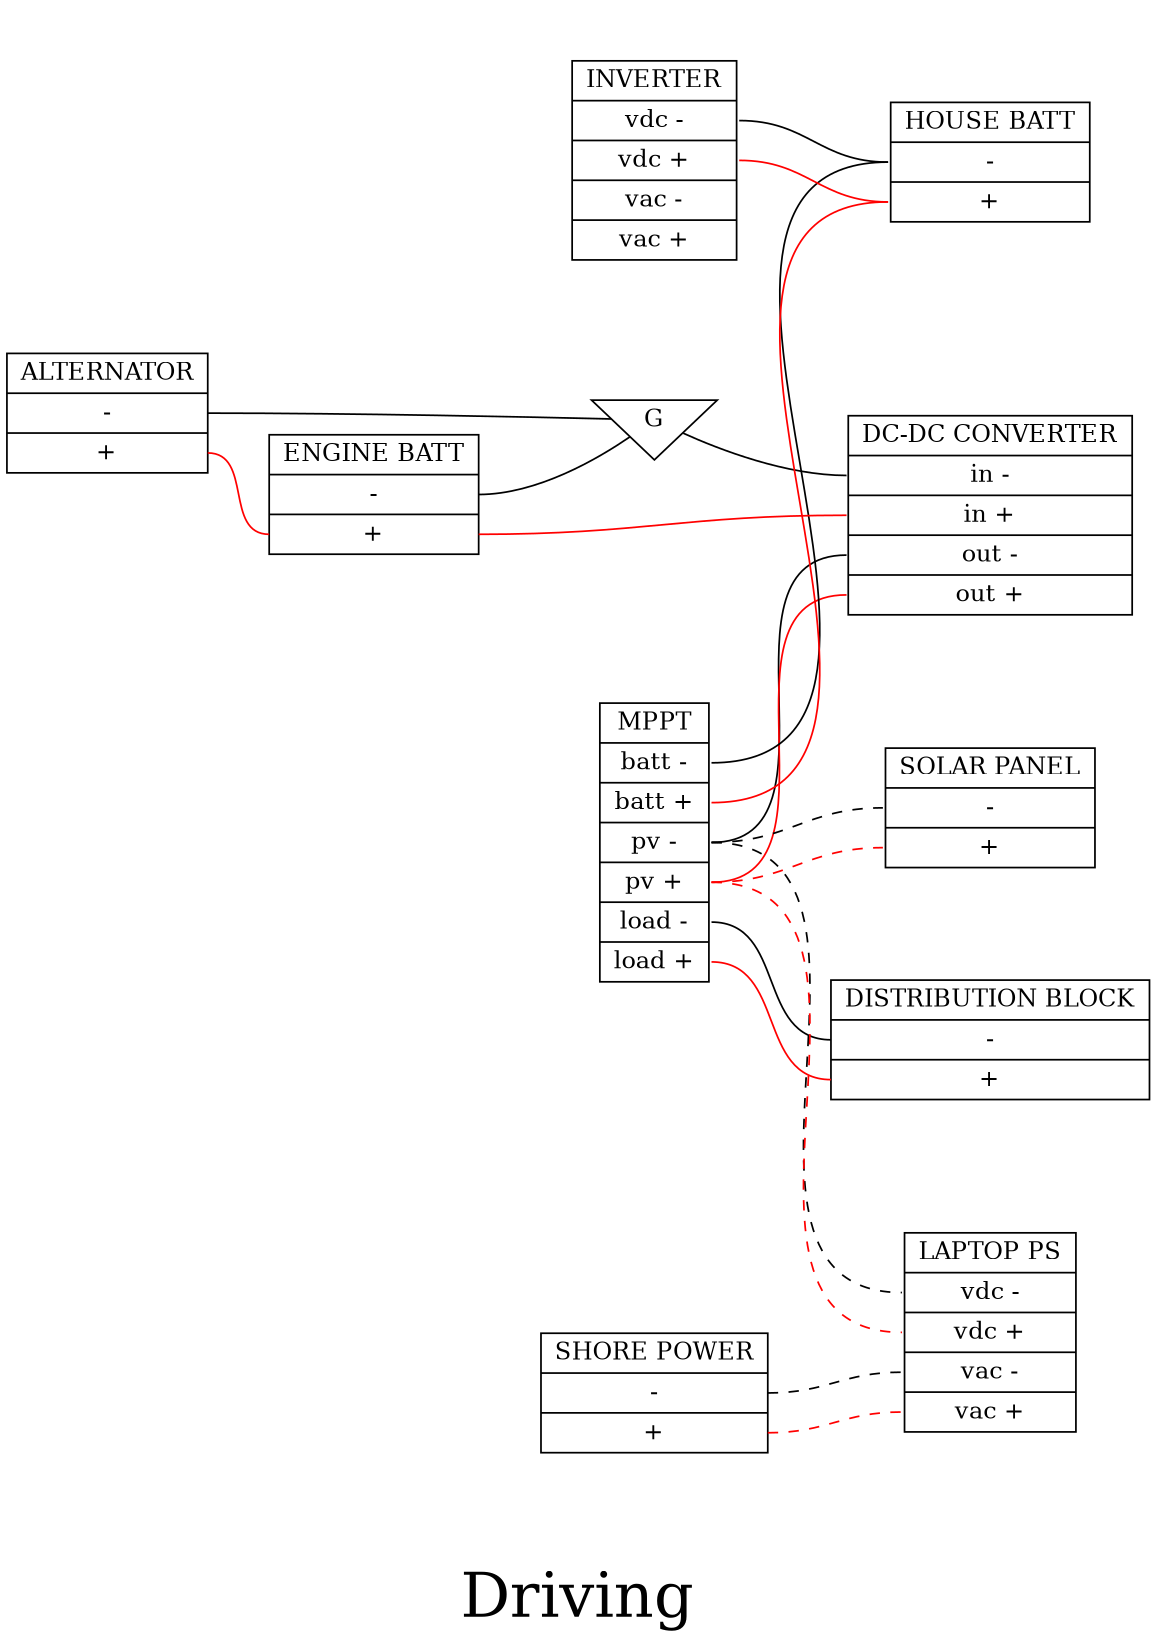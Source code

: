 graph g {
  graph [
  size = "8.5,11";
  ratio = "fill";
  rankdir = "LR"
	fontsize = 36,
  label = "\nDriving"
  ];
  "G" [
  shape = "invtriangle"
  ];
  "MPPT" [
  label = "<f0> MPPT|<f1> batt -|<f2> batt +|<f3> pv -|<f4> pv +|<f5> load -|<f6> load +"
  shape = "record"
  ];
  "DC-DC CONVERTER" [
  label = "<f0> DC-DC CONVERTER|<f1> in -|<f2> in +|<f3> out -|<f4> out +"
  shape = "record"
  ];
  "SHORE POWER" [
  label = "<f0> SHORE POWER|<f1> -|<f2> +"
  shape = "record"
  ];
  "DISTRIBUTION BLOCK" [
  label = "<f0> DISTRIBUTION BLOCK|<f1> -|<f2> +"
  shape = "record"
  ];
  "LAPTOP PS" [
  label = "<f0> LAPTOP PS|<f1> vdc -|<f2> vdc +|<f3> vac -|<f4> vac +"
  shape = "record"
  ];
  "HOUSE BATT" [
  label = "<f0> HOUSE BATT|<f1> -|<f2> +"
  shape = "record"
  ];
  "INVERTER" [
  label = "<f0> INVERTER|<f1> vdc -|<f2> vdc +|<f3> vac -|<f4> vac +"
  shape = "record"
  ];
  "ALTERNATOR" [
  label = "<f0> ALTERNATOR|<f1> -|<f2> +"
  shape = "record"
  ];
  "ENGINE BATT" [
  label = "<f0> ENGINE BATT|<f1> -|<f2> +"
  shape = "record"
  ];
  "SOLAR PANEL" [
  label = "<f0> SOLAR PANEL|<f1> -|<f2> +"
  shape = "record"
  ];
  /* "SWITCH" [
  label = "SWITCH"
  shape = "circle"
  ]; */
  "MPPT":f5 -- "DISTRIBUTION BLOCK":f1 [
  id = 0
  ];
  "MPPT":f6 -- "DISTRIBUTION BLOCK":f2 [
  id = 1
  color = "red"
  ];
  "MPPT":f3 -- "LAPTOP PS":f1 [
  id = 2
  style = "dashed"
  ];
  "MPPT":f4 -- "LAPTOP PS":f2 [
  id = 3
  style = "dashed"
  color = "red"
  ];
  "MPPT":f3 -- "DC-DC CONVERTER":f3 [
  id = 2
  ];
  "MPPT":f4 -- "DC-DC CONVERTER":f4 [
  id = 3
  color = "red"
  ];
  /* "INVERTER":f1 -- "SWITCH" [
  id = 4
  ];
  "INVERTER":f2 -- "SWITCH" [
  id = 5
  color = "red"
  ]; */
  "INVERTER":f1 -- "HOUSE BATT":f1 [
  id = 6
  ];
  "INVERTER":f2 -- "HOUSE BATT":f2 [
  id = 7
  color = "red"
  ];
  "ALTERNATOR":f1 -- "G" [
  id = 8
  ];
  "ALTERNATOR":f2 -- "ENGINE BATT":f2 [
  id = 9
  color = "red"
  ];
  /* "HOUSE BATT":f1 -- "SWITCH" [
  id = 10
  style = "dashed"
  ];
  "HOUSE BATT":f2 -- "SWITCH" [
  id = 11
  style = "dashed"
  color = "red"
  ]; */
  "G" -- "DC-DC CONVERTER":f1 [];
  "ENGINE BATT":f2 -- "DC-DC CONVERTER":f2 [
  id = 13
  color = "red"
  ];
  "MPPT":f1 -- "HOUSE BATT":f1 [
  id = 14
  ];
  "MPPT":f2 -- "HOUSE BATT":f2 [
  id = 15
  color = "red"
  ];
  "MPPT":f3 -- "SOLAR PANEL":f1 [
  id = 2
  style = "dashed"
  ];
  "MPPT":f4 -- "SOLAR PANEL":f2 [
  id = 3
  style = "dashed"
  color = "red"
  ];
  "ENGINE BATT":f1 -- "G" [];
  "SHORE POWER":f1 -- "LAPTOP PS":f3 [
  style = "dashed"
  ];
  "SHORE POWER":f2 -- "LAPTOP PS":f4 [
  style = "dashed"
  color = "red"
  ];
}
